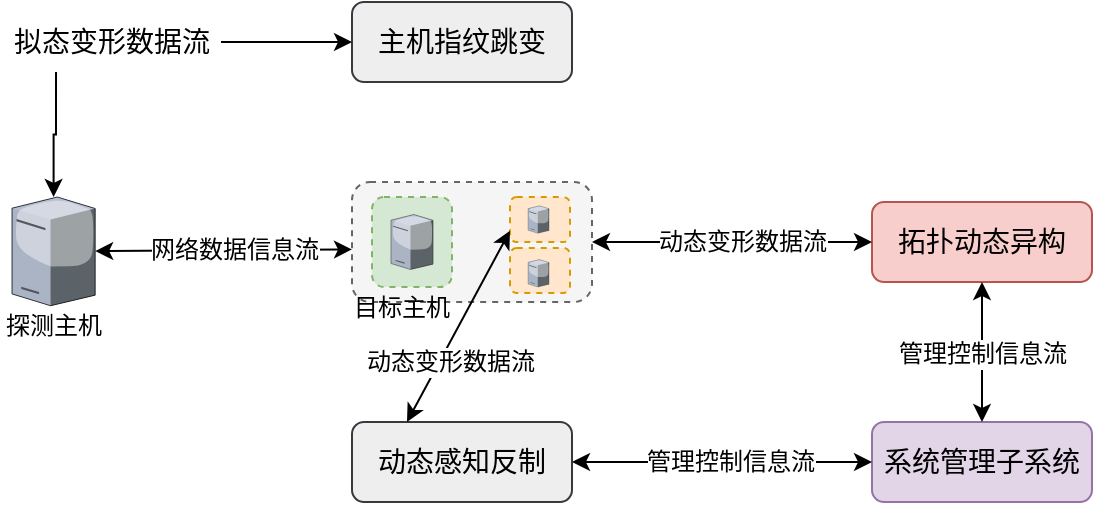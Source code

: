 <mxfile version="20.8.23" type="github">
  <diagram name="第 1 页" id="t_XzjsrGjOTr3vuiqm34">
    <mxGraphModel dx="1185" dy="610" grid="1" gridSize="10" guides="1" tooltips="1" connect="1" arrows="1" fold="1" page="1" pageScale="1" pageWidth="827" pageHeight="1169" math="0" shadow="0">
      <root>
        <mxCell id="0" />
        <mxCell id="1" parent="0" />
        <mxCell id="sKilx8R5C69KUGso1vn--2" value="主机指纹跳变" style="rounded=1;whiteSpace=wrap;html=1;fontSize=14;fillColor=#eeeeee;strokeColor=#36393d;" vertex="1" parent="1">
          <mxGeometry x="320" y="170" width="110" height="40" as="geometry" />
        </mxCell>
        <mxCell id="sKilx8R5C69KUGso1vn--3" value="拓扑动态异构" style="rounded=1;whiteSpace=wrap;html=1;fontSize=14;fillColor=#f8cecc;strokeColor=#b85450;" vertex="1" parent="1">
          <mxGeometry x="580" y="270" width="110" height="40" as="geometry" />
        </mxCell>
        <mxCell id="sKilx8R5C69KUGso1vn--4" value="系统管理子系统" style="rounded=1;whiteSpace=wrap;html=1;fontSize=14;fillColor=#e1d5e7;strokeColor=#9673a6;" vertex="1" parent="1">
          <mxGeometry x="580" y="380" width="110" height="40" as="geometry" />
        </mxCell>
        <mxCell id="sKilx8R5C69KUGso1vn--5" value="动态感知反制" style="rounded=1;whiteSpace=wrap;html=1;fontSize=14;fillColor=#eeeeee;strokeColor=#36393d;" vertex="1" parent="1">
          <mxGeometry x="320" y="380" width="110" height="40" as="geometry" />
        </mxCell>
        <mxCell id="sKilx8R5C69KUGso1vn--6" value="" style="verticalLabelPosition=bottom;sketch=0;aspect=fixed;html=1;verticalAlign=top;strokeColor=#b85450;align=center;outlineConnect=0;shape=mxgraph.citrix.license_server;fontSize=14;fillColor=#f8cecc;" vertex="1" parent="1">
          <mxGeometry x="150" y="267.5" width="41.58" height="54.37" as="geometry" />
        </mxCell>
        <mxCell id="sKilx8R5C69KUGso1vn--7" value="探测主机" style="text;html=1;strokeColor=none;fillColor=none;align=center;verticalAlign=middle;whiteSpace=wrap;rounded=0;fontSize=12;" vertex="1" parent="1">
          <mxGeometry x="145.79" y="321.87" width="50" height="20" as="geometry" />
        </mxCell>
        <mxCell id="sKilx8R5C69KUGso1vn--9" style="edgeStyle=orthogonalEdgeStyle;rounded=0;orthogonalLoop=1;jettySize=auto;html=1;exitX=1;exitY=0.5;exitDx=0;exitDy=0;fontSize=14;" edge="1" parent="1" source="sKilx8R5C69KUGso1vn--8" target="sKilx8R5C69KUGso1vn--2">
          <mxGeometry relative="1" as="geometry" />
        </mxCell>
        <mxCell id="sKilx8R5C69KUGso1vn--10" style="edgeStyle=orthogonalEdgeStyle;rounded=0;orthogonalLoop=1;jettySize=auto;html=1;exitX=0.25;exitY=1;exitDx=0;exitDy=0;fontSize=14;" edge="1" parent="1" source="sKilx8R5C69KUGso1vn--8" target="sKilx8R5C69KUGso1vn--6">
          <mxGeometry relative="1" as="geometry" />
        </mxCell>
        <mxCell id="sKilx8R5C69KUGso1vn--8" value="拟态变形数据流" style="text;html=1;strokeColor=none;fillColor=none;align=center;verticalAlign=middle;whiteSpace=wrap;rounded=0;fontSize=14;" vertex="1" parent="1">
          <mxGeometry x="144.51" y="175" width="110" height="30" as="geometry" />
        </mxCell>
        <mxCell id="sKilx8R5C69KUGso1vn--12" value="" style="rounded=1;whiteSpace=wrap;html=1;fontSize=12;dashed=1;fillColor=#f5f5f5;fontColor=#333333;strokeColor=#666666;" vertex="1" parent="1">
          <mxGeometry x="320" y="260" width="120" height="60" as="geometry" />
        </mxCell>
        <mxCell id="sKilx8R5C69KUGso1vn--15" value="" style="rounded=1;whiteSpace=wrap;html=1;fontSize=12;dashed=1;fillColor=#d5e8d4;strokeColor=#82b366;" vertex="1" parent="1">
          <mxGeometry x="330" y="267.5" width="40" height="45" as="geometry" />
        </mxCell>
        <mxCell id="sKilx8R5C69KUGso1vn--16" value="" style="verticalLabelPosition=bottom;sketch=0;aspect=fixed;html=1;verticalAlign=top;strokeColor=none;align=center;outlineConnect=0;shape=mxgraph.citrix.license_server;fontSize=14;" vertex="1" parent="1">
          <mxGeometry x="339.49" y="276.25" width="21.03" height="27.5" as="geometry" />
        </mxCell>
        <mxCell id="sKilx8R5C69KUGso1vn--17" value="" style="rounded=1;whiteSpace=wrap;html=1;fontSize=12;fontStyle=1;dashed=1;fillColor=#ffe6cc;strokeColor=#d79b00;" vertex="1" parent="1">
          <mxGeometry x="399" y="267.5" width="30" height="22.5" as="geometry" />
        </mxCell>
        <mxCell id="sKilx8R5C69KUGso1vn--18" value="" style="verticalLabelPosition=bottom;sketch=0;aspect=fixed;html=1;verticalAlign=top;strokeColor=none;align=center;outlineConnect=0;shape=mxgraph.citrix.license_server;fontSize=14;" vertex="1" parent="1">
          <mxGeometry x="408" y="271.88" width="10.52" height="13.75" as="geometry" />
        </mxCell>
        <mxCell id="sKilx8R5C69KUGso1vn--19" value="" style="rounded=1;whiteSpace=wrap;html=1;fontSize=12;fontStyle=1;dashed=1;fillColor=#ffe6cc;strokeColor=#d79b00;" vertex="1" parent="1">
          <mxGeometry x="399" y="292.96" width="30" height="22.5" as="geometry" />
        </mxCell>
        <mxCell id="sKilx8R5C69KUGso1vn--26" value="" style="endArrow=classic;startArrow=classic;html=1;rounded=0;fontSize=12;entryX=0;entryY=0.75;entryDx=0;entryDy=0;exitX=0.25;exitY=0;exitDx=0;exitDy=0;" edge="1" parent="1" source="sKilx8R5C69KUGso1vn--5" target="sKilx8R5C69KUGso1vn--17">
          <mxGeometry width="50" height="50" relative="1" as="geometry">
            <mxPoint x="340" y="330" as="sourcePoint" />
            <mxPoint x="390" y="280" as="targetPoint" />
          </mxGeometry>
        </mxCell>
        <mxCell id="sKilx8R5C69KUGso1vn--27" value="动态变形数据流" style="edgeLabel;html=1;align=center;verticalAlign=middle;resizable=0;points=[];fontSize=12;" vertex="1" connectable="0" parent="sKilx8R5C69KUGso1vn--26">
          <mxGeometry x="-0.15" y="1" relative="1" as="geometry">
            <mxPoint y="11" as="offset" />
          </mxGeometry>
        </mxCell>
        <mxCell id="sKilx8R5C69KUGso1vn--28" value="" style="endArrow=classic;startArrow=classic;html=1;rounded=0;fontSize=12;entryX=0;entryY=0.5;entryDx=0;entryDy=0;exitX=1;exitY=0.5;exitDx=0;exitDy=0;" edge="1" parent="1" source="sKilx8R5C69KUGso1vn--5" target="sKilx8R5C69KUGso1vn--4">
          <mxGeometry width="50" height="50" relative="1" as="geometry">
            <mxPoint x="440" y="450" as="sourcePoint" />
            <mxPoint x="490" y="400" as="targetPoint" />
          </mxGeometry>
        </mxCell>
        <mxCell id="sKilx8R5C69KUGso1vn--29" value="管理控制信息流" style="edgeLabel;html=1;align=center;verticalAlign=middle;resizable=0;points=[];fontSize=12;" vertex="1" connectable="0" parent="sKilx8R5C69KUGso1vn--28">
          <mxGeometry x="-0.136" relative="1" as="geometry">
            <mxPoint x="14" as="offset" />
          </mxGeometry>
        </mxCell>
        <mxCell id="sKilx8R5C69KUGso1vn--30" value="" style="endArrow=classic;startArrow=classic;html=1;rounded=0;fontSize=12;exitX=0.5;exitY=0;exitDx=0;exitDy=0;entryX=0.5;entryY=1;entryDx=0;entryDy=0;" edge="1" parent="1" source="sKilx8R5C69KUGso1vn--4" target="sKilx8R5C69KUGso1vn--3">
          <mxGeometry width="50" height="50" relative="1" as="geometry">
            <mxPoint x="620" y="370" as="sourcePoint" />
            <mxPoint x="670" y="320" as="targetPoint" />
          </mxGeometry>
        </mxCell>
        <mxCell id="sKilx8R5C69KUGso1vn--31" value="管理控制信息流" style="edgeLabel;html=1;align=center;verticalAlign=middle;resizable=0;points=[];fontSize=12;" vertex="1" connectable="0" parent="sKilx8R5C69KUGso1vn--30">
          <mxGeometry x="-0.393" relative="1" as="geometry">
            <mxPoint y="-13" as="offset" />
          </mxGeometry>
        </mxCell>
        <mxCell id="sKilx8R5C69KUGso1vn--32" value="" style="endArrow=classic;startArrow=classic;html=1;rounded=0;fontSize=12;entryX=0;entryY=0.5;entryDx=0;entryDy=0;" edge="1" parent="1" target="sKilx8R5C69KUGso1vn--3">
          <mxGeometry width="50" height="50" relative="1" as="geometry">
            <mxPoint x="440" y="290" as="sourcePoint" />
            <mxPoint x="570" y="289.43" as="targetPoint" />
          </mxGeometry>
        </mxCell>
        <mxCell id="sKilx8R5C69KUGso1vn--33" value="动态变形数据流" style="edgeLabel;html=1;align=center;verticalAlign=middle;resizable=0;points=[];fontSize=12;" vertex="1" connectable="0" parent="sKilx8R5C69KUGso1vn--32">
          <mxGeometry x="-0.136" relative="1" as="geometry">
            <mxPoint x="14" as="offset" />
          </mxGeometry>
        </mxCell>
        <mxCell id="sKilx8R5C69KUGso1vn--34" value="" style="endArrow=classic;startArrow=classic;html=1;rounded=0;fontSize=12;entryX=0;entryY=0.5;entryDx=0;entryDy=0;" edge="1" parent="1" source="sKilx8R5C69KUGso1vn--6">
          <mxGeometry width="50" height="50" relative="1" as="geometry">
            <mxPoint x="220" y="294" as="sourcePoint" />
            <mxPoint x="320" y="293.7" as="targetPoint" />
          </mxGeometry>
        </mxCell>
        <mxCell id="sKilx8R5C69KUGso1vn--35" value="网络数据信息流" style="edgeLabel;html=1;align=center;verticalAlign=middle;resizable=0;points=[];fontSize=12;" vertex="1" connectable="0" parent="sKilx8R5C69KUGso1vn--34">
          <mxGeometry x="-0.136" relative="1" as="geometry">
            <mxPoint x="14" as="offset" />
          </mxGeometry>
        </mxCell>
        <mxCell id="sKilx8R5C69KUGso1vn--37" value="目标主机" style="text;html=1;strokeColor=none;fillColor=none;align=center;verticalAlign=middle;whiteSpace=wrap;rounded=0;fontSize=12;" vertex="1" parent="1">
          <mxGeometry x="320" y="312.5" width="50" height="20" as="geometry" />
        </mxCell>
        <mxCell id="sKilx8R5C69KUGso1vn--47" value="" style="verticalLabelPosition=bottom;sketch=0;aspect=fixed;html=1;verticalAlign=top;strokeColor=none;align=center;outlineConnect=0;shape=mxgraph.citrix.license_server;fontSize=14;" vertex="1" parent="1">
          <mxGeometry x="408" y="298.75" width="10.52" height="13.75" as="geometry" />
        </mxCell>
      </root>
    </mxGraphModel>
  </diagram>
</mxfile>
